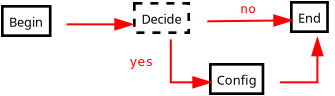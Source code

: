 <?xml version="1.0"?>
<diagram xmlns:dia="http://www.lysator.liu.se/~alla/dia/">
  <diagramdata>
    <attribute name="background">
      <color val="#ffffff"/>
    </attribute>
    <attribute name="paper">
      <composite type="paper">
        <attribute name="name">
          <string>#A4#</string>
        </attribute>
        <attribute name="tmargin">
          <real val="2.82"/>
        </attribute>
        <attribute name="bmargin">
          <real val="2.82"/>
        </attribute>
        <attribute name="lmargin">
          <real val="2.82"/>
        </attribute>
        <attribute name="rmargin">
          <real val="2.82"/>
        </attribute>
        <attribute name="is_portrait">
          <boolean val="true"/>
        </attribute>
        <attribute name="scaling">
          <real val="1"/>
        </attribute>
        <attribute name="fitto">
          <boolean val="false"/>
        </attribute>
      </composite>
    </attribute>
    <attribute name="grid">
      <composite type="grid">
        <attribute name="width_x">
          <real val="1"/>
        </attribute>
        <attribute name="width_y">
          <real val="1"/>
        </attribute>
        <attribute name="visible_x">
          <int val="1"/>
        </attribute>
        <attribute name="visible_y">
          <int val="1"/>
        </attribute>
      </composite>
    </attribute>
    <attribute name="guides">
      <composite type="guides">
        <attribute name="hguides"/>
        <attribute name="vguides"/>
      </composite>
    </attribute>
  </diagramdata>
  <layer name="Background" visible="true">
    <object type="FS - Function" version="0" id="O0">
      <attribute name="obj_pos">
        <point val="-1.25,-0.897"/>
      </attribute>
      <attribute name="obj_bb">
        <rectangle val="-1.3,-0.947;2.012,0.953"/>
      </attribute>
      <attribute name="elem_corner">
        <point val="-1.25,-0.897"/>
      </attribute>
      <attribute name="elem_width">
        <real val="3.212"/>
      </attribute>
      <attribute name="elem_height">
        <real val="1.8"/>
      </attribute>
      <attribute name="text">
        <composite type="text">
          <attribute name="string">
            <string>#Begin#</string>
          </attribute>
          <attribute name="font">
            <font name="Helvetica"/>
          </attribute>
          <attribute name="height">
            <real val="0.8"/>
          </attribute>
          <attribute name="pos">
            <point val="0.356,0.243"/>
          </attribute>
          <attribute name="color">
            <color val="#000000"/>
          </attribute>
          <attribute name="alignment">
            <enum val="1"/>
          </attribute>
        </composite>
      </attribute>
      <attribute name="is_wish">
        <boolean val="false"/>
      </attribute>
      <attribute name="is_user">
        <boolean val="false"/>
      </attribute>
    </object>
    <object type="FS - Function" version="0" id="O1">
      <attribute name="obj_pos">
        <point val="5.35,-1.047"/>
      </attribute>
      <attribute name="obj_bb">
        <rectangle val="5.3,-1.097;9.048,0.803"/>
      </attribute>
      <attribute name="elem_corner">
        <point val="5.35,-1.047"/>
      </attribute>
      <attribute name="elem_width">
        <real val="3.648"/>
      </attribute>
      <attribute name="elem_height">
        <real val="1.8"/>
      </attribute>
      <attribute name="text">
        <composite type="text">
          <attribute name="string">
            <string>#Decide#</string>
          </attribute>
          <attribute name="font">
            <font name="Helvetica"/>
          </attribute>
          <attribute name="height">
            <real val="0.8"/>
          </attribute>
          <attribute name="pos">
            <point val="7.174,0.093"/>
          </attribute>
          <attribute name="color">
            <color val="#000000"/>
          </attribute>
          <attribute name="alignment">
            <enum val="1"/>
          </attribute>
        </composite>
      </attribute>
      <attribute name="is_wish">
        <boolean val="true"/>
      </attribute>
      <attribute name="is_user">
        <boolean val="false"/>
      </attribute>
    </object>
    <object type="FS - Function" version="0" id="O2">
      <attribute name="obj_pos">
        <point val="13.2,-1.097"/>
      </attribute>
      <attribute name="obj_bb">
        <rectangle val="13.15,-1.147;15.856,0.753"/>
      </attribute>
      <attribute name="elem_corner">
        <point val="13.2,-1.097"/>
      </attribute>
      <attribute name="elem_width">
        <real val="2.606"/>
      </attribute>
      <attribute name="elem_height">
        <real val="1.8"/>
      </attribute>
      <attribute name="text">
        <composite type="text">
          <attribute name="string">
            <string>#End#</string>
          </attribute>
          <attribute name="font">
            <font name="Helvetica"/>
          </attribute>
          <attribute name="height">
            <real val="0.8"/>
          </attribute>
          <attribute name="pos">
            <point val="14.503,0.043"/>
          </attribute>
          <attribute name="color">
            <color val="#000000"/>
          </attribute>
          <attribute name="alignment">
            <enum val="1"/>
          </attribute>
        </composite>
      </attribute>
      <attribute name="is_wish">
        <boolean val="false"/>
      </attribute>
      <attribute name="is_user">
        <boolean val="false"/>
      </attribute>
    </object>
    <object type="FS - Function" version="0" id="O3">
      <attribute name="obj_pos">
        <point val="9.15,2.003"/>
      </attribute>
      <attribute name="obj_bb">
        <rectangle val="9.1,1.953;12.679,3.853"/>
      </attribute>
      <attribute name="elem_corner">
        <point val="9.15,2.003"/>
      </attribute>
      <attribute name="elem_width">
        <real val="3.479"/>
      </attribute>
      <attribute name="elem_height">
        <real val="1.8"/>
      </attribute>
      <attribute name="text">
        <composite type="text">
          <attribute name="string">
            <string>#Config#</string>
          </attribute>
          <attribute name="font">
            <font name="Helvetica"/>
          </attribute>
          <attribute name="height">
            <real val="0.8"/>
          </attribute>
          <attribute name="pos">
            <point val="10.889,3.143"/>
          </attribute>
          <attribute name="color">
            <color val="#000000"/>
          </attribute>
          <attribute name="alignment">
            <enum val="1"/>
          </attribute>
        </composite>
      </attribute>
      <attribute name="is_wish">
        <boolean val="false"/>
      </attribute>
      <attribute name="is_user">
        <boolean val="false"/>
      </attribute>
    </object>
    <object type="FS - Orthflow" version="0" id="O4">
      <attribute name="obj_pos">
        <point val="7.174,0.753"/>
      </attribute>
      <attribute name="obj_bb">
        <rectangle val="6.324,-0.097;10,3.753"/>
      </attribute>
      <attribute name="orth_points">
        <point val="7.174,0.753"/>
        <point val="7.174,2.903"/>
        <point val="9.15,2.903"/>
        <point val="9.15,2.903"/>
      </attribute>
      <attribute name="orth_orient">
        <enum val="1"/>
        <enum val="0"/>
        <enum val="1"/>
      </attribute>
      <attribute name="text">
        <composite type="text">
          <attribute name="string">
            <string>##</string>
          </attribute>
          <attribute name="font">
            <font name="Helvetica-Oblique"/>
          </attribute>
          <attribute name="height">
            <real val="0.6"/>
          </attribute>
          <attribute name="pos">
            <point val="7.662,1.963"/>
          </attribute>
          <attribute name="color">
            <color val="#ff0000"/>
          </attribute>
          <attribute name="alignment">
            <enum val="1"/>
          </attribute>
        </composite>
      </attribute>
      <attribute name="type">
        <int val="0"/>
      </attribute>
      <connections>
        <connection handle="0" to="O1" connection="6"/>
        <connection handle="1" to="O3" connection="3"/>
      </connections>
    </object>
    <object type="FS - Orthflow" version="0" id="O5">
      <attribute name="obj_pos">
        <point val="12.629,2.903"/>
      </attribute>
      <attribute name="obj_bb">
        <rectangle val="11.779,-0.147;15.353,3.753"/>
      </attribute>
      <attribute name="orth_points">
        <point val="12.629,2.903"/>
        <point val="12.629,2.903"/>
        <point val="14.503,2.903"/>
        <point val="14.503,0.703"/>
      </attribute>
      <attribute name="orth_orient">
        <enum val="1"/>
        <enum val="0"/>
        <enum val="1"/>
      </attribute>
      <attribute name="text">
        <composite type="text">
          <attribute name="string">
            <string>##</string>
          </attribute>
          <attribute name="font">
            <font name="Helvetica-Oblique"/>
          </attribute>
          <attribute name="height">
            <real val="0.6"/>
          </attribute>
          <attribute name="pos">
            <point val="13.066,1.963"/>
          </attribute>
          <attribute name="color">
            <color val="#ff0000"/>
          </attribute>
          <attribute name="alignment">
            <enum val="1"/>
          </attribute>
        </composite>
      </attribute>
      <attribute name="type">
        <int val="0"/>
      </attribute>
      <connections>
        <connection handle="0" to="O3" connection="4"/>
        <connection handle="1" to="O2" connection="6"/>
      </connections>
    </object>
    <object type="FS - Flow" version="0" id="O6">
      <attribute name="obj_pos">
        <point val="1.962,0.003"/>
      </attribute>
      <attribute name="obj_bb">
        <rectangle val="1.112,-1.027;6.1,1.273"/>
      </attribute>
      <attribute name="conn_endpoints">
        <point val="1.962,0.003"/>
        <point val="5.25,0.003"/>
      </attribute>
      <attribute name="text">
        <composite type="text">
          <attribute name="string">
            <string>##</string>
          </attribute>
          <attribute name="font">
            <font name="Helvetica-Oblique"/>
          </attribute>
          <attribute name="height">
            <real val="0.6"/>
          </attribute>
          <attribute name="pos">
            <point val="3.606,0.303"/>
          </attribute>
          <attribute name="color">
            <color val="#ff0000"/>
          </attribute>
          <attribute name="alignment">
            <enum val="1"/>
          </attribute>
        </composite>
      </attribute>
      <attribute name="type">
        <int val="0"/>
      </attribute>
      <connections>
        <connection handle="0" to="O0" connection="4"/>
      </connections>
    </object>
    <object type="FS - Flow" version="0" id="O7">
      <attribute name="obj_pos">
        <point val="8.998,-0.147"/>
      </attribute>
      <attribute name="obj_bb">
        <rectangle val="8.148,-1.802;14.05,0.703"/>
      </attribute>
      <attribute name="conn_endpoints">
        <point val="8.998,-0.147"/>
        <point val="13.2,-0.197"/>
      </attribute>
      <attribute name="text">
        <composite type="text">
          <attribute name="string">
            <string>##</string>
          </attribute>
          <attribute name="font">
            <font name="Helvetica-Oblique"/>
          </attribute>
          <attribute name="height">
            <real val="0.6"/>
          </attribute>
          <attribute name="pos">
            <point val="11.096,-0.472"/>
          </attribute>
          <attribute name="color">
            <color val="#ff0000"/>
          </attribute>
          <attribute name="alignment">
            <enum val="1"/>
          </attribute>
        </composite>
      </attribute>
      <attribute name="type">
        <int val="0"/>
      </attribute>
      <connections>
        <connection handle="0" to="O1" connection="4"/>
        <connection handle="1" to="O2" connection="3"/>
      </connections>
    </object>
    <object type="Standard - Text" version="0" id="O8">
      <attribute name="obj_pos">
        <point val="11.05,-0.555"/>
      </attribute>
      <attribute name="obj_bb">
        <rectangle val="10.465,-1.15;11.635,-0.35"/>
      </attribute>
      <attribute name="text">
        <composite type="text">
          <attribute name="string">
            <string>#no#</string>
          </attribute>
          <attribute name="font">
            <font name="Courier"/>
          </attribute>
          <attribute name="height">
            <real val="0.8"/>
          </attribute>
          <attribute name="pos">
            <point val="11.05,-0.555"/>
          </attribute>
          <attribute name="color">
            <color val="#ff0000"/>
          </attribute>
          <attribute name="alignment">
            <enum val="1"/>
          </attribute>
        </composite>
      </attribute>
    </object>
    <object type="Standard - Text" version="0" id="O9">
      <attribute name="obj_pos">
        <point val="5.708,2.084"/>
      </attribute>
      <attribute name="obj_bb">
        <rectangle val="4.881,1.489;6.535,2.289"/>
      </attribute>
      <attribute name="text">
        <composite type="text">
          <attribute name="string">
            <string>#yes#</string>
          </attribute>
          <attribute name="font">
            <font name="Courier"/>
          </attribute>
          <attribute name="height">
            <real val="0.8"/>
          </attribute>
          <attribute name="pos">
            <point val="5.708,2.084"/>
          </attribute>
          <attribute name="color">
            <color val="#ff0000"/>
          </attribute>
          <attribute name="alignment">
            <enum val="1"/>
          </attribute>
        </composite>
      </attribute>
    </object>
  </layer>
</diagram>
